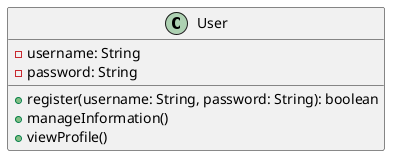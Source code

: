 @startuml
class User {
    - username: String
    - password: String
    + register(username: String, password: String): boolean
    + manageInformation()
    + viewProfile()
}
@enduml